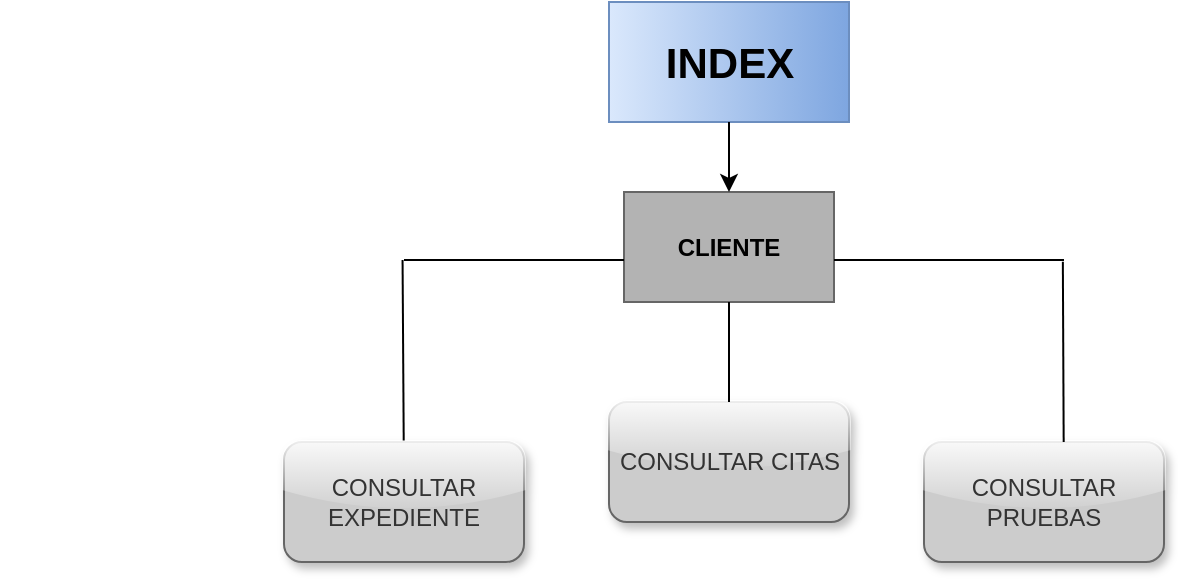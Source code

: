 <mxfile version="10.6.7" type="device"><diagram id="RLn7qdTGdeT1Y1JXQREY" name="Page-1"><mxGraphModel dx="842" dy="458" grid="1" gridSize="10" guides="1" tooltips="1" connect="1" arrows="1" fold="1" page="1" pageScale="1" pageWidth="827" pageHeight="1169" math="0" shadow="0"><root><mxCell id="0"/><mxCell id="1" parent="0"/><mxCell id="SOgYS6IPdspSeWDHnJXk-2" value="INDEX" style="rounded=0;fillColor=#dae8fc;strokeColor=#6c8ebf;gradientColor=#7ea6e0;fontStyle=1;horizontal=1;whiteSpace=wrap;html=1;fontSize=21;glass=0;shadow=0;gradientDirection=east;" parent="1" vertex="1"><mxGeometry x="362.5" y="20" width="120" height="60" as="geometry"/></mxCell><mxCell id="SOgYS6IPdspSeWDHnJXk-3" value="CLIENTE" style="rounded=1;whiteSpace=wrap;html=1;arcSize=0;fillColor=#B3B3B3;strokeColor=#666666;gradientColor=#b3b3b3;shadow=0;comic=0;gradientDirection=north;fontStyle=1" parent="1" vertex="1"><mxGeometry x="370" y="115" width="105" height="55" as="geometry"/></mxCell><mxCell id="SOgYS6IPdspSeWDHnJXk-5" value="CONSULTAR EXPEDIENTE" style="rounded=1;whiteSpace=wrap;html=1;fillColor=#CCCCCC;strokeColor=#666666;fontColor=#333333;glass=1;shadow=1;" parent="1" vertex="1"><mxGeometry x="200" y="240" width="120" height="60" as="geometry"/></mxCell><mxCell id="SOgYS6IPdspSeWDHnJXk-6" value="CONSULTAR CITAS" style="rounded=1;whiteSpace=wrap;html=1;fillColor=#CCCCCC;strokeColor=#666666;fontColor=#333333;glass=1;shadow=1;" parent="1" vertex="1"><mxGeometry x="362.5" y="220" width="120" height="60" as="geometry"/></mxCell><mxCell id="SOgYS6IPdspSeWDHnJXk-7" value="CONSULTAR PRUEBAS" style="rounded=1;whiteSpace=wrap;html=1;fillColor=#CCCCCC;strokeColor=#666666;fontColor=#333333;glass=1;shadow=1;" parent="1" vertex="1"><mxGeometry x="520" y="240" width="120" height="60" as="geometry"/></mxCell><mxCell id="SOgYS6IPdspSeWDHnJXk-10" value="" style="endArrow=classic;html=1;exitX=0.5;exitY=1;exitDx=0;exitDy=0;entryX=0.5;entryY=0;entryDx=0;entryDy=0;" parent="1" source="SOgYS6IPdspSeWDHnJXk-2" target="SOgYS6IPdspSeWDHnJXk-3" edge="1"><mxGeometry width="50" height="50" relative="1" as="geometry"><mxPoint x="520" y="140" as="sourcePoint"/><mxPoint x="570" y="90" as="targetPoint"/></mxGeometry></mxCell><mxCell id="SOgYS6IPdspSeWDHnJXk-18" value="" style="line;strokeWidth=1;fillColor=none;align=left;verticalAlign=middle;spacingTop=-1;spacingLeft=3;spacingRight=3;rotatable=0;labelPosition=right;points=[];portConstraint=eastwest;fontSize=12;" parent="1" vertex="1"><mxGeometry x="475" y="145" width="115" height="8" as="geometry"/></mxCell><mxCell id="SOgYS6IPdspSeWDHnJXk-19" value="" style="line;strokeWidth=1;fillColor=none;align=left;verticalAlign=middle;spacingTop=-1;spacingLeft=3;spacingRight=3;rotatable=0;labelPosition=right;points=[];portConstraint=eastwest;fontSize=12;" parent="1" vertex="1"><mxGeometry x="260" y="145" width="110" height="8" as="geometry"/></mxCell><mxCell id="SOgYS6IPdspSeWDHnJXk-27" value="" style="line;strokeWidth=2;direction=south;html=1;" parent="1" vertex="1"><mxGeometry x="60" y="149" height="160" as="geometry"/></mxCell><mxCell id="SOgYS6IPdspSeWDHnJXk-36" value="" style="endArrow=none;html=1;entryX=0.5;entryY=1;entryDx=0;entryDy=0;exitX=0.5;exitY=0;exitDx=0;exitDy=0;" parent="1" source="SOgYS6IPdspSeWDHnJXk-6" target="SOgYS6IPdspSeWDHnJXk-3" edge="1"><mxGeometry width="50" height="50" relative="1" as="geometry"><mxPoint x="423" y="218" as="sourcePoint"/><mxPoint x="370" y="160" as="targetPoint"/></mxGeometry></mxCell><mxCell id="SOgYS6IPdspSeWDHnJXk-37" value="" style="endArrow=none;html=1;exitX=0.582;exitY=0;exitDx=0;exitDy=0;exitPerimeter=0;entryX=0.995;entryY=0.609;entryDx=0;entryDy=0;entryPerimeter=0;" parent="1" edge="1" target="SOgYS6IPdspSeWDHnJXk-18" source="SOgYS6IPdspSeWDHnJXk-7"><mxGeometry width="50" height="50" relative="1" as="geometry"><mxPoint x="499.857" y="230" as="sourcePoint"/><mxPoint x="589" y="160" as="targetPoint"/></mxGeometry></mxCell><mxCell id="yVv_Oh6igb8HRec0XsgZ-9" value="" style="endArrow=none;html=1;exitX=0.582;exitY=0;exitDx=0;exitDy=0;exitPerimeter=0;entryX=0.995;entryY=0.609;entryDx=0;entryDy=0;entryPerimeter=0;" edge="1" parent="1"><mxGeometry width="50" height="50" relative="1" as="geometry"><mxPoint x="259.857" y="239.286" as="sourcePoint"/><mxPoint x="259.286" y="149" as="targetPoint"/></mxGeometry></mxCell></root></mxGraphModel></diagram></mxfile>